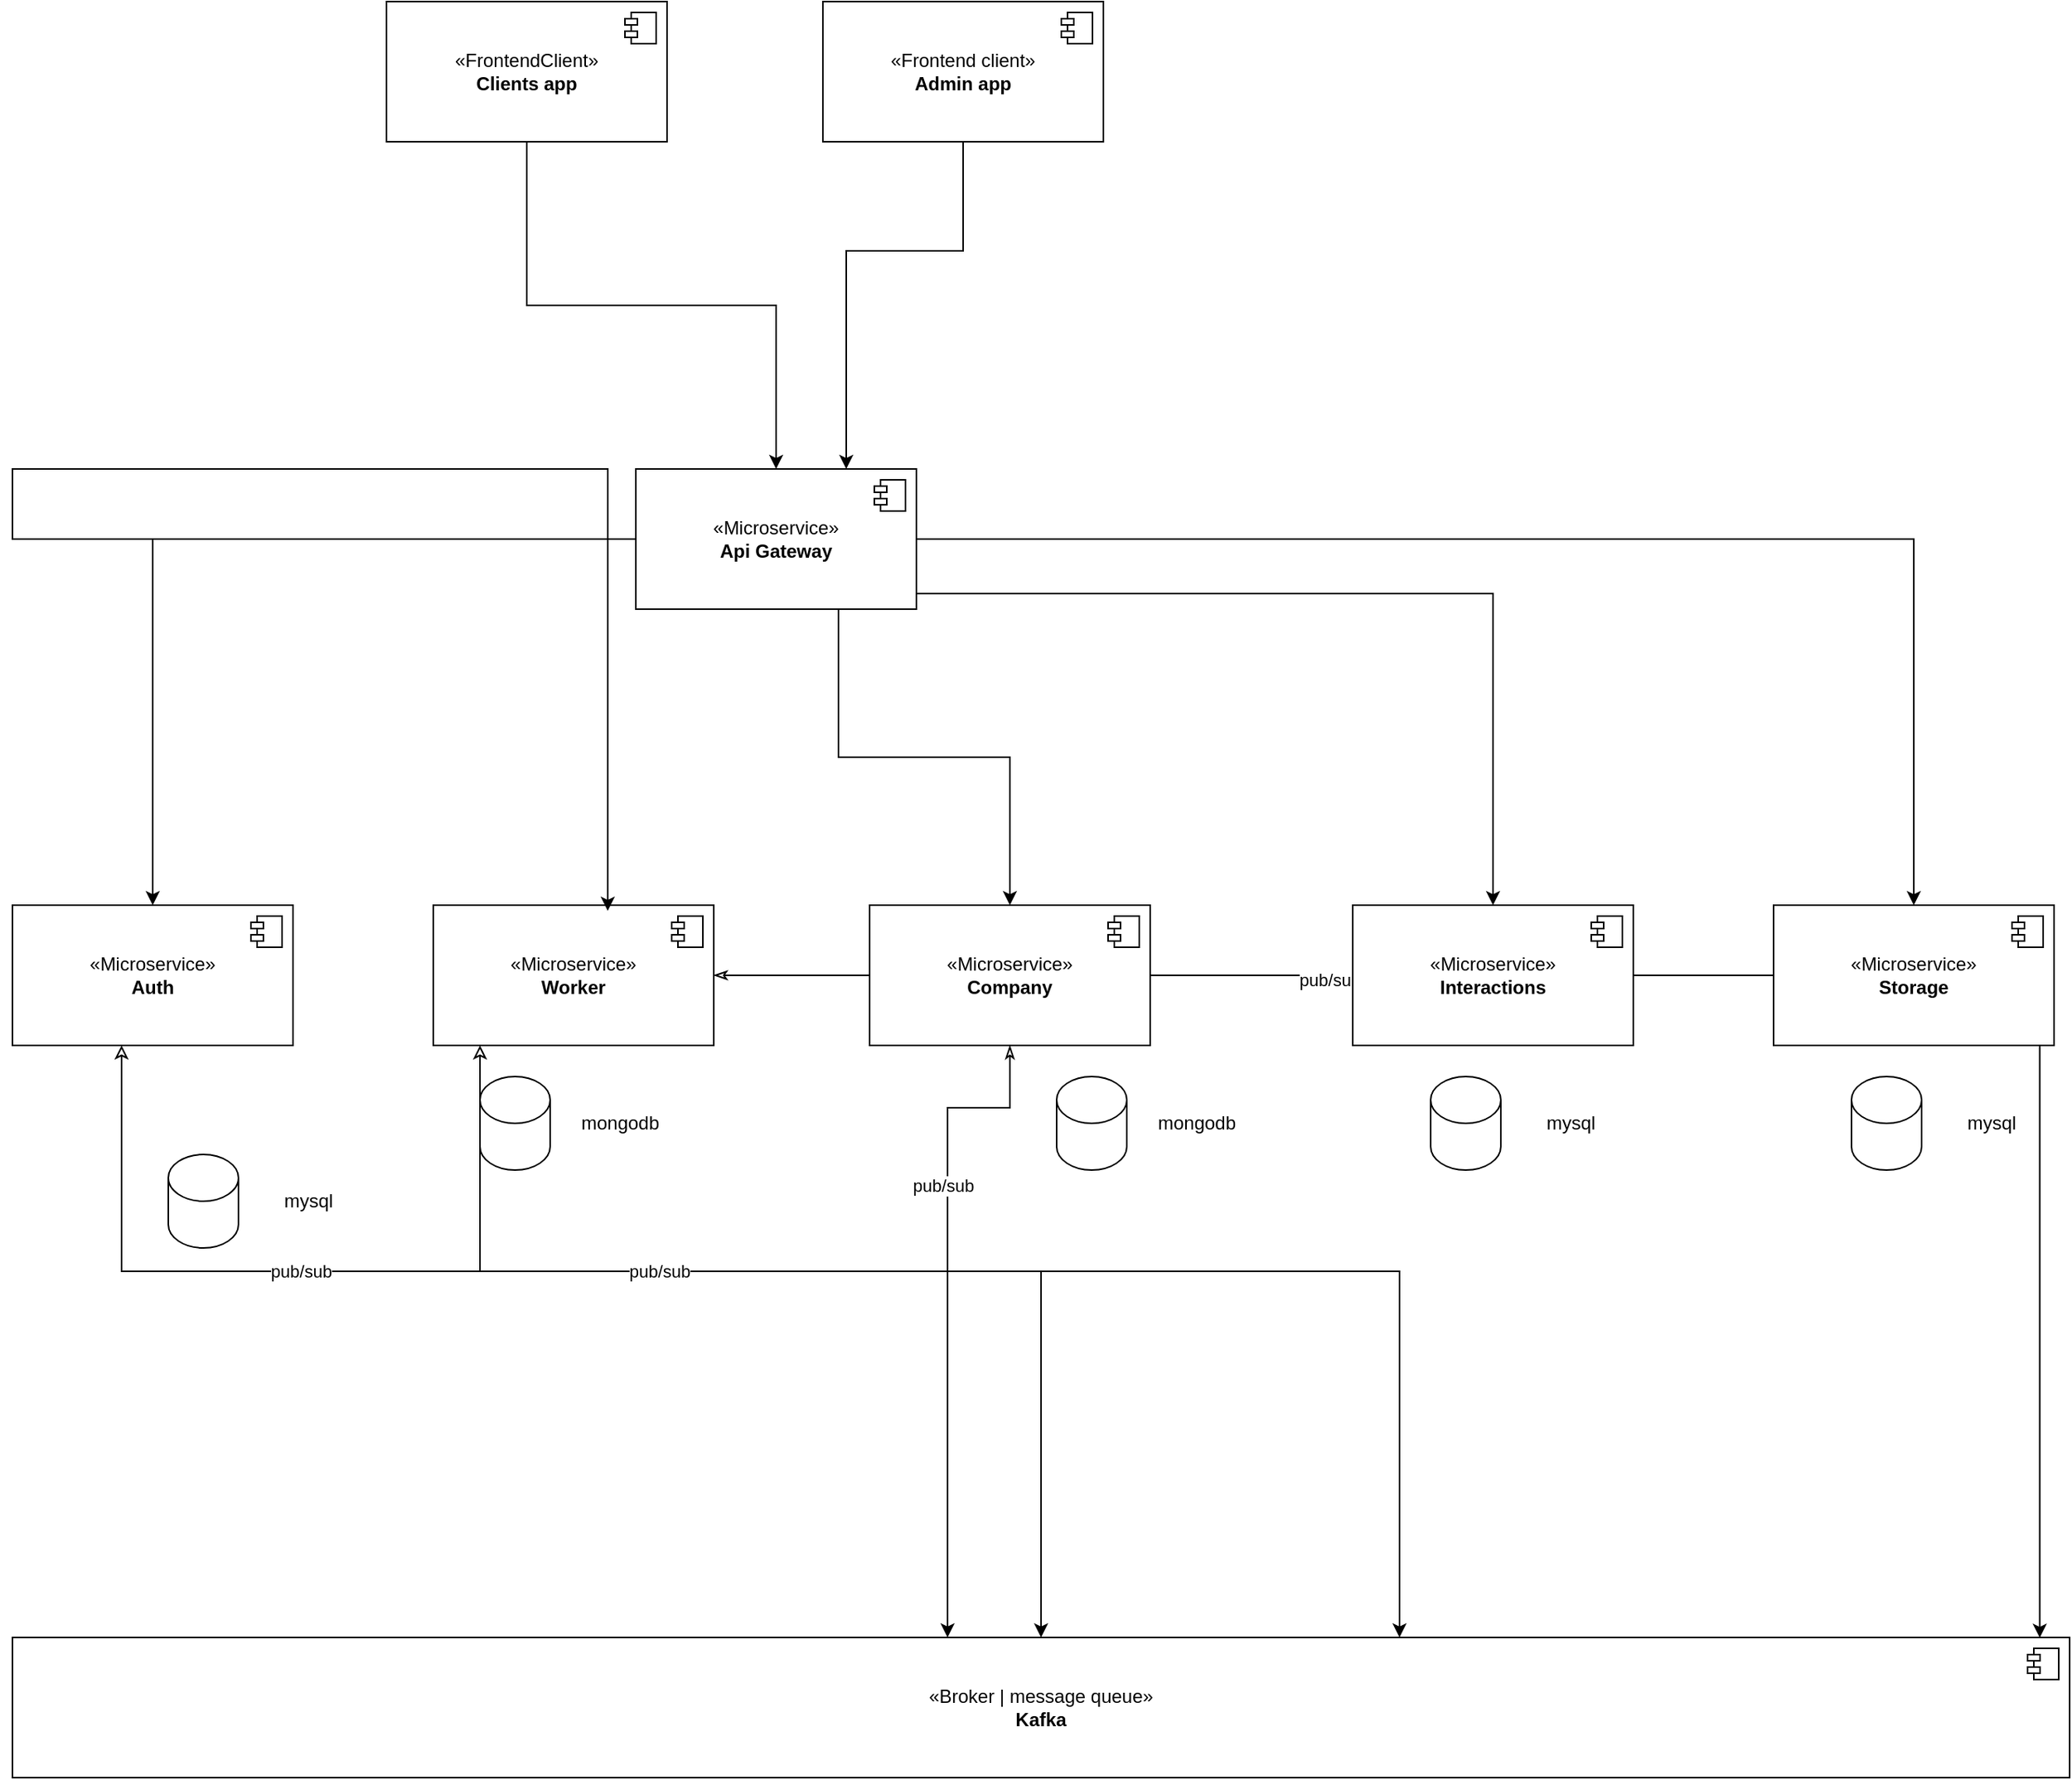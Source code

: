 <mxfile version="21.2.9" type="github">
  <diagram name="Page-1" id="Kv_a7wYcTD_mvLx6k0sK">
    <mxGraphModel dx="1502" dy="1744" grid="1" gridSize="10" guides="1" tooltips="1" connect="1" arrows="1" fold="1" page="1" pageScale="1" pageWidth="827" pageHeight="1169" math="0" shadow="0">
      <root>
        <mxCell id="0" />
        <mxCell id="1" parent="0" />
        <mxCell id="caiXQSe67OJi1p_gfBw7-14" style="edgeStyle=orthogonalEdgeStyle;rounded=0;orthogonalLoop=1;jettySize=auto;html=1;entryX=0.39;entryY=-0.34;entryDx=0;entryDy=0;entryPerimeter=0;startArrow=classicThin;startFill=0;" edge="1" parent="1" source="caiXQSe67OJi1p_gfBw7-1" target="caiXQSe67OJi1p_gfBw7-12">
          <mxGeometry relative="1" as="geometry" />
        </mxCell>
        <mxCell id="caiXQSe67OJi1p_gfBw7-18" value="pub/sub" style="edgeLabel;html=1;align=center;verticalAlign=middle;resizable=0;points=[];" vertex="1" connectable="0" parent="caiXQSe67OJi1p_gfBw7-14">
          <mxGeometry x="-0.381" y="-3" relative="1" as="geometry">
            <mxPoint as="offset" />
          </mxGeometry>
        </mxCell>
        <mxCell id="caiXQSe67OJi1p_gfBw7-1" value="«Microservice»&lt;br&gt;&lt;b&gt;Worker&lt;/b&gt;" style="html=1;dropTarget=0;whiteSpace=wrap;" vertex="1" parent="1">
          <mxGeometry x="370" y="300" width="180" height="90" as="geometry" />
        </mxCell>
        <mxCell id="caiXQSe67OJi1p_gfBw7-2" value="" style="shape=module;jettyWidth=8;jettyHeight=4;" vertex="1" parent="caiXQSe67OJi1p_gfBw7-1">
          <mxGeometry x="1" width="20" height="20" relative="1" as="geometry">
            <mxPoint x="-27" y="7" as="offset" />
          </mxGeometry>
        </mxCell>
        <mxCell id="caiXQSe67OJi1p_gfBw7-44" style="edgeStyle=orthogonalEdgeStyle;rounded=0;orthogonalLoop=1;jettySize=auto;html=1;" edge="1" parent="1" source="caiXQSe67OJi1p_gfBw7-3" target="caiXQSe67OJi1p_gfBw7-5">
          <mxGeometry relative="1" as="geometry" />
        </mxCell>
        <mxCell id="caiXQSe67OJi1p_gfBw7-45" style="edgeStyle=orthogonalEdgeStyle;rounded=0;orthogonalLoop=1;jettySize=auto;html=1;entryX=0.622;entryY=0.04;entryDx=0;entryDy=0;entryPerimeter=0;" edge="1" parent="1" source="caiXQSe67OJi1p_gfBw7-3" target="caiXQSe67OJi1p_gfBw7-1">
          <mxGeometry relative="1" as="geometry">
            <Array as="points">
              <mxPoint x="100" y="65" />
              <mxPoint x="100" y="20" />
              <mxPoint x="482" y="20" />
            </Array>
          </mxGeometry>
        </mxCell>
        <mxCell id="caiXQSe67OJi1p_gfBw7-46" style="edgeStyle=orthogonalEdgeStyle;rounded=0;orthogonalLoop=1;jettySize=auto;html=1;" edge="1" parent="1" source="caiXQSe67OJi1p_gfBw7-3" target="caiXQSe67OJi1p_gfBw7-7">
          <mxGeometry relative="1" as="geometry">
            <Array as="points">
              <mxPoint x="630" y="205" />
              <mxPoint x="740" y="205" />
            </Array>
          </mxGeometry>
        </mxCell>
        <mxCell id="caiXQSe67OJi1p_gfBw7-47" style="edgeStyle=orthogonalEdgeStyle;rounded=0;orthogonalLoop=1;jettySize=auto;html=1;" edge="1" parent="1" source="caiXQSe67OJi1p_gfBw7-3" target="caiXQSe67OJi1p_gfBw7-9">
          <mxGeometry relative="1" as="geometry">
            <Array as="points">
              <mxPoint x="1050" y="100" />
            </Array>
          </mxGeometry>
        </mxCell>
        <mxCell id="caiXQSe67OJi1p_gfBw7-48" style="edgeStyle=orthogonalEdgeStyle;rounded=0;orthogonalLoop=1;jettySize=auto;html=1;" edge="1" parent="1" source="caiXQSe67OJi1p_gfBw7-3" target="caiXQSe67OJi1p_gfBw7-34">
          <mxGeometry relative="1" as="geometry" />
        </mxCell>
        <mxCell id="caiXQSe67OJi1p_gfBw7-3" value="«Microservice»&lt;br&gt;&lt;b&gt;Api Gateway&lt;/b&gt;" style="html=1;dropTarget=0;whiteSpace=wrap;" vertex="1" parent="1">
          <mxGeometry x="500" y="20" width="180" height="90" as="geometry" />
        </mxCell>
        <mxCell id="caiXQSe67OJi1p_gfBw7-4" value="" style="shape=module;jettyWidth=8;jettyHeight=4;" vertex="1" parent="caiXQSe67OJi1p_gfBw7-3">
          <mxGeometry x="1" width="20" height="20" relative="1" as="geometry">
            <mxPoint x="-27" y="7" as="offset" />
          </mxGeometry>
        </mxCell>
        <mxCell id="caiXQSe67OJi1p_gfBw7-13" style="edgeStyle=orthogonalEdgeStyle;rounded=0;orthogonalLoop=1;jettySize=auto;html=1;startArrow=classic;startFill=0;" edge="1" parent="1" source="caiXQSe67OJi1p_gfBw7-5" target="caiXQSe67OJi1p_gfBw7-11">
          <mxGeometry relative="1" as="geometry">
            <Array as="points">
              <mxPoint x="170" y="535" />
            </Array>
          </mxGeometry>
        </mxCell>
        <mxCell id="caiXQSe67OJi1p_gfBw7-17" value="pub/sub" style="edgeLabel;html=1;align=center;verticalAlign=middle;resizable=0;points=[];" vertex="1" connectable="0" parent="caiXQSe67OJi1p_gfBw7-13">
          <mxGeometry x="-0.464" relative="1" as="geometry">
            <mxPoint as="offset" />
          </mxGeometry>
        </mxCell>
        <mxCell id="caiXQSe67OJi1p_gfBw7-5" value="«Microservice»&lt;br&gt;&lt;b&gt;Auth&lt;/b&gt;" style="html=1;dropTarget=0;whiteSpace=wrap;" vertex="1" parent="1">
          <mxGeometry x="100" y="300" width="180" height="90" as="geometry" />
        </mxCell>
        <mxCell id="caiXQSe67OJi1p_gfBw7-6" value="" style="shape=module;jettyWidth=8;jettyHeight=4;" vertex="1" parent="caiXQSe67OJi1p_gfBw7-5">
          <mxGeometry x="1" width="20" height="20" relative="1" as="geometry">
            <mxPoint x="-27" y="7" as="offset" />
          </mxGeometry>
        </mxCell>
        <mxCell id="caiXQSe67OJi1p_gfBw7-7" value="«Microservice»&lt;br&gt;&lt;b&gt;Company&lt;/b&gt;" style="html=1;dropTarget=0;whiteSpace=wrap;" vertex="1" parent="1">
          <mxGeometry x="650" y="300" width="180" height="90" as="geometry" />
        </mxCell>
        <mxCell id="caiXQSe67OJi1p_gfBw7-8" value="" style="shape=module;jettyWidth=8;jettyHeight=4;" vertex="1" parent="caiXQSe67OJi1p_gfBw7-7">
          <mxGeometry x="1" width="20" height="20" relative="1" as="geometry">
            <mxPoint x="-27" y="7" as="offset" />
          </mxGeometry>
        </mxCell>
        <mxCell id="caiXQSe67OJi1p_gfBw7-9" value="«Microservice»&lt;br&gt;&lt;b&gt;Interactions&lt;/b&gt;" style="html=1;dropTarget=0;whiteSpace=wrap;" vertex="1" parent="1">
          <mxGeometry x="960" y="300" width="180" height="90" as="geometry" />
        </mxCell>
        <mxCell id="caiXQSe67OJi1p_gfBw7-10" value="" style="shape=module;jettyWidth=8;jettyHeight=4;" vertex="1" parent="caiXQSe67OJi1p_gfBw7-9">
          <mxGeometry x="1" width="20" height="20" relative="1" as="geometry">
            <mxPoint x="-27" y="7" as="offset" />
          </mxGeometry>
        </mxCell>
        <mxCell id="caiXQSe67OJi1p_gfBw7-11" value="«Broker | message queue»&lt;br&gt;&lt;b&gt;Kafka&lt;/b&gt;" style="html=1;dropTarget=0;whiteSpace=wrap;" vertex="1" parent="1">
          <mxGeometry x="100" y="770" width="1320" height="90" as="geometry" />
        </mxCell>
        <mxCell id="caiXQSe67OJi1p_gfBw7-12" value="" style="shape=module;jettyWidth=8;jettyHeight=4;" vertex="1" parent="caiXQSe67OJi1p_gfBw7-11">
          <mxGeometry x="1" width="20" height="20" relative="1" as="geometry">
            <mxPoint x="-27" y="7" as="offset" />
          </mxGeometry>
        </mxCell>
        <mxCell id="caiXQSe67OJi1p_gfBw7-19" style="edgeStyle=orthogonalEdgeStyle;rounded=0;orthogonalLoop=1;jettySize=auto;html=1;startArrow=classicThin;startFill=0;" edge="1" parent="1" source="caiXQSe67OJi1p_gfBw7-7" target="caiXQSe67OJi1p_gfBw7-11">
          <mxGeometry relative="1" as="geometry">
            <mxPoint x="770" y="405" as="sourcePoint" />
            <mxPoint x="761" y="585" as="targetPoint" />
            <Array as="points">
              <mxPoint x="740" y="430" />
              <mxPoint x="700" y="430" />
              <mxPoint x="700" y="815" />
            </Array>
          </mxGeometry>
        </mxCell>
        <mxCell id="caiXQSe67OJi1p_gfBw7-20" value="pub/sub" style="edgeLabel;html=1;align=center;verticalAlign=middle;resizable=0;points=[];" vertex="1" connectable="0" parent="caiXQSe67OJi1p_gfBw7-19">
          <mxGeometry x="-0.381" y="-3" relative="1" as="geometry">
            <mxPoint as="offset" />
          </mxGeometry>
        </mxCell>
        <mxCell id="caiXQSe67OJi1p_gfBw7-22" value="" style="shape=cylinder3;whiteSpace=wrap;html=1;boundedLbl=1;backgroundOutline=1;size=15;" vertex="1" parent="1">
          <mxGeometry x="400" y="410" width="45" height="60" as="geometry" />
        </mxCell>
        <mxCell id="caiXQSe67OJi1p_gfBw7-23" value="mongodb" style="text;html=1;strokeColor=none;fillColor=none;align=center;verticalAlign=middle;whiteSpace=wrap;rounded=0;" vertex="1" parent="1">
          <mxGeometry x="460" y="425" width="60" height="30" as="geometry" />
        </mxCell>
        <mxCell id="caiXQSe67OJi1p_gfBw7-24" value="" style="shape=cylinder3;whiteSpace=wrap;html=1;boundedLbl=1;backgroundOutline=1;size=15;" vertex="1" parent="1">
          <mxGeometry x="200" y="460" width="45" height="60" as="geometry" />
        </mxCell>
        <mxCell id="caiXQSe67OJi1p_gfBw7-25" value="mysql" style="text;html=1;strokeColor=none;fillColor=none;align=center;verticalAlign=middle;whiteSpace=wrap;rounded=0;" vertex="1" parent="1">
          <mxGeometry x="260" y="475" width="60" height="30" as="geometry" />
        </mxCell>
        <mxCell id="caiXQSe67OJi1p_gfBw7-27" value="" style="shape=cylinder3;whiteSpace=wrap;html=1;boundedLbl=1;backgroundOutline=1;size=15;" vertex="1" parent="1">
          <mxGeometry x="770" y="410" width="45" height="60" as="geometry" />
        </mxCell>
        <mxCell id="caiXQSe67OJi1p_gfBw7-28" value="mongodb" style="text;html=1;strokeColor=none;fillColor=none;align=center;verticalAlign=middle;whiteSpace=wrap;rounded=0;" vertex="1" parent="1">
          <mxGeometry x="830" y="425" width="60" height="30" as="geometry" />
        </mxCell>
        <mxCell id="caiXQSe67OJi1p_gfBw7-32" value="" style="shape=cylinder3;whiteSpace=wrap;html=1;boundedLbl=1;backgroundOutline=1;size=15;" vertex="1" parent="1">
          <mxGeometry x="1010" y="410" width="45" height="60" as="geometry" />
        </mxCell>
        <mxCell id="caiXQSe67OJi1p_gfBw7-33" value="mysql" style="text;html=1;strokeColor=none;fillColor=none;align=center;verticalAlign=middle;whiteSpace=wrap;rounded=0;" vertex="1" parent="1">
          <mxGeometry x="1070" y="425" width="60" height="30" as="geometry" />
        </mxCell>
        <mxCell id="caiXQSe67OJi1p_gfBw7-34" value="«Microservice»&lt;br&gt;&lt;b&gt;Storage&lt;/b&gt;" style="html=1;dropTarget=0;whiteSpace=wrap;" vertex="1" parent="1">
          <mxGeometry x="1230" y="300" width="180" height="90" as="geometry" />
        </mxCell>
        <mxCell id="caiXQSe67OJi1p_gfBw7-35" value="" style="shape=module;jettyWidth=8;jettyHeight=4;" vertex="1" parent="caiXQSe67OJi1p_gfBw7-34">
          <mxGeometry x="1" width="20" height="20" relative="1" as="geometry">
            <mxPoint x="-27" y="7" as="offset" />
          </mxGeometry>
        </mxCell>
        <mxCell id="caiXQSe67OJi1p_gfBw7-36" value="" style="shape=cylinder3;whiteSpace=wrap;html=1;boundedLbl=1;backgroundOutline=1;size=15;" vertex="1" parent="1">
          <mxGeometry x="1280" y="410" width="45" height="60" as="geometry" />
        </mxCell>
        <mxCell id="caiXQSe67OJi1p_gfBw7-37" value="mysql" style="text;html=1;strokeColor=none;fillColor=none;align=center;verticalAlign=middle;whiteSpace=wrap;rounded=0;" vertex="1" parent="1">
          <mxGeometry x="1340" y="425" width="60" height="30" as="geometry" />
        </mxCell>
        <mxCell id="caiXQSe67OJi1p_gfBw7-42" style="edgeStyle=orthogonalEdgeStyle;rounded=0;orthogonalLoop=1;jettySize=auto;html=1;" edge="1" parent="1" source="caiXQSe67OJi1p_gfBw7-38" target="caiXQSe67OJi1p_gfBw7-3">
          <mxGeometry relative="1" as="geometry" />
        </mxCell>
        <mxCell id="caiXQSe67OJi1p_gfBw7-38" value="«FrontendClient»&lt;br&gt;&lt;b&gt;Clients app&lt;/b&gt;" style="html=1;dropTarget=0;whiteSpace=wrap;" vertex="1" parent="1">
          <mxGeometry x="340" y="-280" width="180" height="90" as="geometry" />
        </mxCell>
        <mxCell id="caiXQSe67OJi1p_gfBw7-39" value="" style="shape=module;jettyWidth=8;jettyHeight=4;" vertex="1" parent="caiXQSe67OJi1p_gfBw7-38">
          <mxGeometry x="1" width="20" height="20" relative="1" as="geometry">
            <mxPoint x="-27" y="7" as="offset" />
          </mxGeometry>
        </mxCell>
        <mxCell id="caiXQSe67OJi1p_gfBw7-43" style="edgeStyle=orthogonalEdgeStyle;rounded=0;orthogonalLoop=1;jettySize=auto;html=1;entryX=0.75;entryY=0;entryDx=0;entryDy=0;" edge="1" parent="1" source="caiXQSe67OJi1p_gfBw7-40" target="caiXQSe67OJi1p_gfBw7-3">
          <mxGeometry relative="1" as="geometry">
            <mxPoint x="630" y="-10" as="targetPoint" />
            <Array as="points">
              <mxPoint x="710" y="-120" />
              <mxPoint x="635" y="-120" />
            </Array>
          </mxGeometry>
        </mxCell>
        <mxCell id="caiXQSe67OJi1p_gfBw7-40" value="«Frontend client»&lt;br&gt;&lt;b&gt;Admin app&lt;/b&gt;" style="html=1;dropTarget=0;whiteSpace=wrap;" vertex="1" parent="1">
          <mxGeometry x="620" y="-280" width="180" height="90" as="geometry" />
        </mxCell>
        <mxCell id="caiXQSe67OJi1p_gfBw7-41" value="" style="shape=module;jettyWidth=8;jettyHeight=4;" vertex="1" parent="caiXQSe67OJi1p_gfBw7-40">
          <mxGeometry x="1" width="20" height="20" relative="1" as="geometry">
            <mxPoint x="-27" y="7" as="offset" />
          </mxGeometry>
        </mxCell>
        <mxCell id="caiXQSe67OJi1p_gfBw7-49" style="edgeStyle=orthogonalEdgeStyle;rounded=0;orthogonalLoop=1;jettySize=auto;html=1;startArrow=classic;startFill=0;" edge="1" parent="1">
          <mxGeometry relative="1" as="geometry">
            <mxPoint x="400" y="390" as="sourcePoint" />
            <mxPoint x="990" y="770" as="targetPoint" />
            <Array as="points">
              <mxPoint x="400" y="535" />
            </Array>
          </mxGeometry>
        </mxCell>
        <mxCell id="caiXQSe67OJi1p_gfBw7-50" value="pub/sub" style="edgeLabel;html=1;align=center;verticalAlign=middle;resizable=0;points=[];" vertex="1" connectable="0" parent="caiXQSe67OJi1p_gfBw7-49">
          <mxGeometry x="-0.464" relative="1" as="geometry">
            <mxPoint as="offset" />
          </mxGeometry>
        </mxCell>
      </root>
    </mxGraphModel>
  </diagram>
</mxfile>
